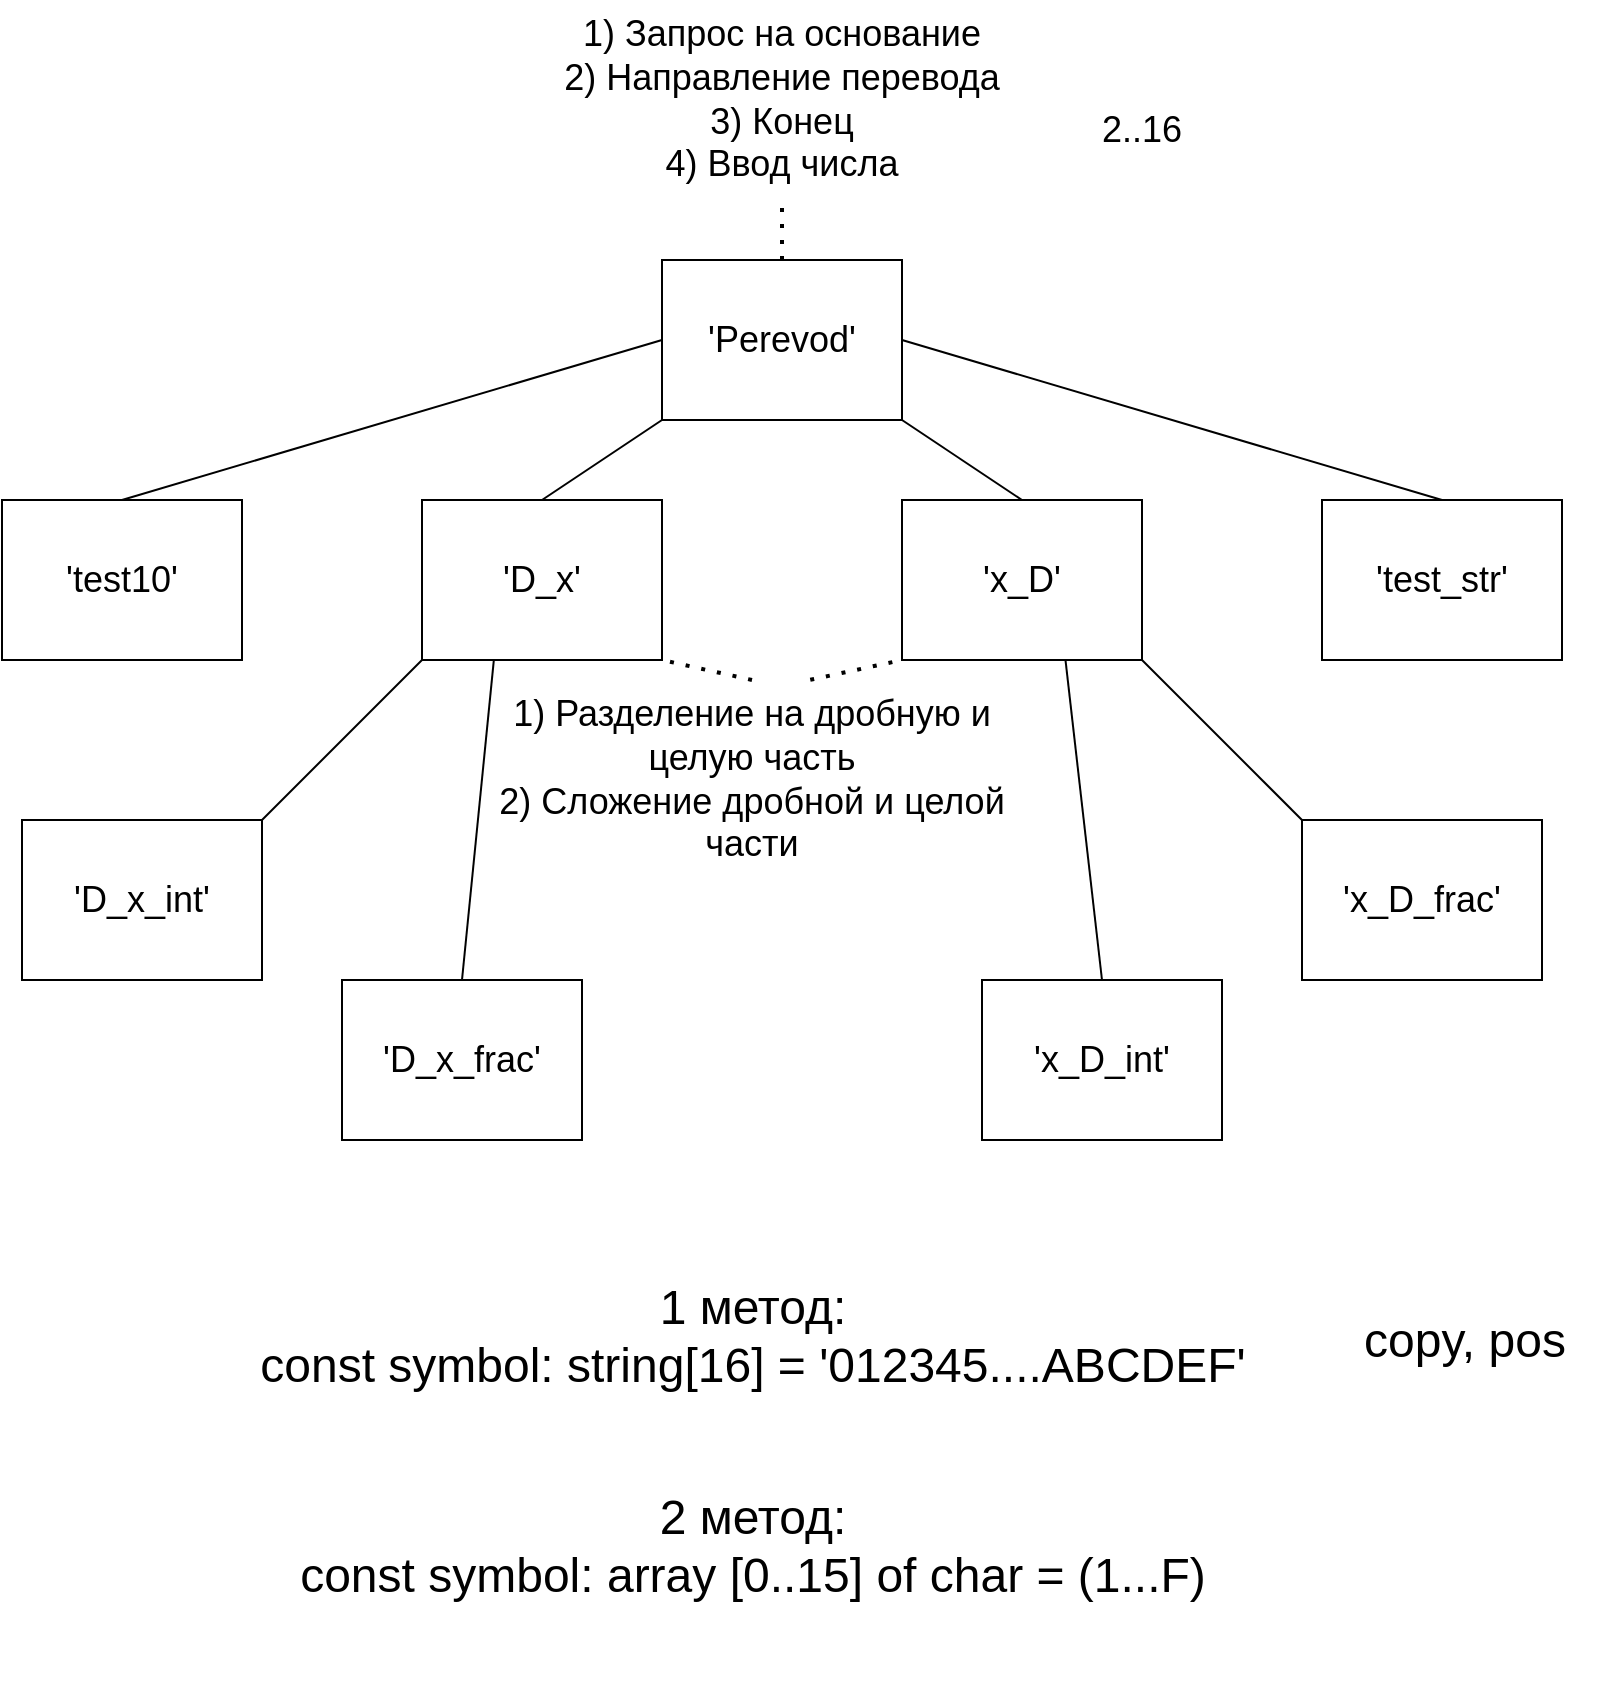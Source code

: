 <mxfile version="16.6.6" type="github">
  <diagram id="-ejqz5_OEzSG8BydX028" name="Page-1">
    <mxGraphModel dx="1313" dy="740" grid="0" gridSize="10" guides="1" tooltips="1" connect="1" arrows="1" fold="1" page="1" pageScale="1" pageWidth="850" pageHeight="1100" math="0" shadow="0">
      <root>
        <mxCell id="0" />
        <mxCell id="1" parent="0" />
        <mxCell id="-0OhzZYQsD47DFEum3Dk-1" value="" style="rounded=0;whiteSpace=wrap;html=1;" vertex="1" parent="1">
          <mxGeometry x="350" y="210" width="120" height="80" as="geometry" />
        </mxCell>
        <mxCell id="-0OhzZYQsD47DFEum3Dk-2" value="&lt;font style=&quot;font-size: 18px&quot;&gt;&#39;Perevod&#39;&lt;/font&gt;" style="text;html=1;strokeColor=none;fillColor=none;align=center;verticalAlign=middle;whiteSpace=wrap;rounded=0;" vertex="1" parent="1">
          <mxGeometry x="375" y="227.5" width="70" height="45" as="geometry" />
        </mxCell>
        <mxCell id="-0OhzZYQsD47DFEum3Dk-3" value="" style="rounded=0;whiteSpace=wrap;html=1;" vertex="1" parent="1">
          <mxGeometry x="230" y="330" width="120" height="80" as="geometry" />
        </mxCell>
        <mxCell id="-0OhzZYQsD47DFEum3Dk-4" value="&lt;font style=&quot;font-size: 18px&quot;&gt;&#39;D_x&#39;&lt;/font&gt;" style="text;html=1;strokeColor=none;fillColor=none;align=center;verticalAlign=middle;whiteSpace=wrap;rounded=0;" vertex="1" parent="1">
          <mxGeometry x="255" y="347.5" width="70" height="45" as="geometry" />
        </mxCell>
        <mxCell id="-0OhzZYQsD47DFEum3Dk-5" value="" style="rounded=0;whiteSpace=wrap;html=1;" vertex="1" parent="1">
          <mxGeometry x="470" y="330" width="120" height="80" as="geometry" />
        </mxCell>
        <mxCell id="-0OhzZYQsD47DFEum3Dk-6" value="&lt;span style=&quot;font-size: 18px&quot;&gt;&#39;x_D&#39;&lt;/span&gt;" style="text;html=1;strokeColor=none;fillColor=none;align=center;verticalAlign=middle;whiteSpace=wrap;rounded=0;" vertex="1" parent="1">
          <mxGeometry x="495" y="347.5" width="70" height="45" as="geometry" />
        </mxCell>
        <mxCell id="-0OhzZYQsD47DFEum3Dk-8" value="" style="rounded=0;whiteSpace=wrap;html=1;" vertex="1" parent="1">
          <mxGeometry x="680" y="330" width="120" height="80" as="geometry" />
        </mxCell>
        <mxCell id="-0OhzZYQsD47DFEum3Dk-9" value="&lt;span style=&quot;font-size: 18px&quot;&gt;&#39;test_str&#39;&lt;/span&gt;" style="text;html=1;strokeColor=none;fillColor=none;align=center;verticalAlign=middle;whiteSpace=wrap;rounded=0;" vertex="1" parent="1">
          <mxGeometry x="705" y="347.5" width="70" height="45" as="geometry" />
        </mxCell>
        <mxCell id="-0OhzZYQsD47DFEum3Dk-10" value="" style="rounded=0;whiteSpace=wrap;html=1;" vertex="1" parent="1">
          <mxGeometry x="20" y="330" width="120" height="80" as="geometry" />
        </mxCell>
        <mxCell id="-0OhzZYQsD47DFEum3Dk-11" value="&lt;span style=&quot;font-size: 18px&quot;&gt;&#39;test10&#39;&lt;/span&gt;" style="text;html=1;strokeColor=none;fillColor=none;align=center;verticalAlign=middle;whiteSpace=wrap;rounded=0;" vertex="1" parent="1">
          <mxGeometry x="45" y="347.5" width="70" height="45" as="geometry" />
        </mxCell>
        <mxCell id="-0OhzZYQsD47DFEum3Dk-12" value="1) Запрос на основание&lt;br&gt;2) Направление перевода&lt;br&gt;3) Конец&lt;br&gt;4) Ввод числа" style="text;html=1;strokeColor=none;fillColor=none;align=center;verticalAlign=middle;whiteSpace=wrap;rounded=0;fontSize=18;" vertex="1" parent="1">
          <mxGeometry x="295" y="80" width="230" height="100" as="geometry" />
        </mxCell>
        <mxCell id="-0OhzZYQsD47DFEum3Dk-13" value="1) Разделение на дробную и целую часть&lt;br&gt;2) Сложение дробной и целой части" style="text;html=1;strokeColor=none;fillColor=none;align=center;verticalAlign=middle;whiteSpace=wrap;rounded=0;fontSize=18;" vertex="1" parent="1">
          <mxGeometry x="265" y="420" width="260" height="100" as="geometry" />
        </mxCell>
        <mxCell id="-0OhzZYQsD47DFEum3Dk-18" value="" style="endArrow=none;html=1;rounded=0;fontSize=18;entryX=0;entryY=0.5;entryDx=0;entryDy=0;exitX=0.5;exitY=0;exitDx=0;exitDy=0;" edge="1" parent="1" source="-0OhzZYQsD47DFEum3Dk-10" target="-0OhzZYQsD47DFEum3Dk-1">
          <mxGeometry width="50" height="50" relative="1" as="geometry">
            <mxPoint x="390" y="510" as="sourcePoint" />
            <mxPoint x="440" y="460" as="targetPoint" />
          </mxGeometry>
        </mxCell>
        <mxCell id="-0OhzZYQsD47DFEum3Dk-19" value="" style="endArrow=none;html=1;rounded=0;fontSize=18;entryX=0;entryY=1;entryDx=0;entryDy=0;exitX=0.5;exitY=0;exitDx=0;exitDy=0;" edge="1" parent="1" source="-0OhzZYQsD47DFEum3Dk-3" target="-0OhzZYQsD47DFEum3Dk-1">
          <mxGeometry width="50" height="50" relative="1" as="geometry">
            <mxPoint x="390" y="510" as="sourcePoint" />
            <mxPoint x="440" y="460" as="targetPoint" />
          </mxGeometry>
        </mxCell>
        <mxCell id="-0OhzZYQsD47DFEum3Dk-20" value="" style="endArrow=none;html=1;rounded=0;fontSize=18;entryX=1;entryY=1;entryDx=0;entryDy=0;exitX=0.5;exitY=0;exitDx=0;exitDy=0;" edge="1" parent="1" source="-0OhzZYQsD47DFEum3Dk-5" target="-0OhzZYQsD47DFEum3Dk-1">
          <mxGeometry width="50" height="50" relative="1" as="geometry">
            <mxPoint x="390" y="510" as="sourcePoint" />
            <mxPoint x="440" y="460" as="targetPoint" />
          </mxGeometry>
        </mxCell>
        <mxCell id="-0OhzZYQsD47DFEum3Dk-21" value="" style="endArrow=none;html=1;rounded=0;fontSize=18;entryX=1;entryY=0.5;entryDx=0;entryDy=0;exitX=0.5;exitY=0;exitDx=0;exitDy=0;" edge="1" parent="1" source="-0OhzZYQsD47DFEum3Dk-8" target="-0OhzZYQsD47DFEum3Dk-1">
          <mxGeometry width="50" height="50" relative="1" as="geometry">
            <mxPoint x="390" y="510" as="sourcePoint" />
            <mxPoint x="440" y="460" as="targetPoint" />
          </mxGeometry>
        </mxCell>
        <mxCell id="-0OhzZYQsD47DFEum3Dk-22" value="" style="endArrow=none;dashed=1;html=1;dashPattern=1 3;strokeWidth=2;rounded=0;fontSize=18;entryX=0.5;entryY=1;entryDx=0;entryDy=0;" edge="1" parent="1" source="-0OhzZYQsD47DFEum3Dk-1" target="-0OhzZYQsD47DFEum3Dk-12">
          <mxGeometry width="50" height="50" relative="1" as="geometry">
            <mxPoint x="390" y="510" as="sourcePoint" />
            <mxPoint x="440" y="460" as="targetPoint" />
          </mxGeometry>
        </mxCell>
        <mxCell id="-0OhzZYQsD47DFEum3Dk-24" value="" style="rounded=0;whiteSpace=wrap;html=1;" vertex="1" parent="1">
          <mxGeometry x="30" y="490" width="120" height="80" as="geometry" />
        </mxCell>
        <mxCell id="-0OhzZYQsD47DFEum3Dk-25" value="&lt;font style=&quot;font-size: 18px&quot;&gt;&#39;D_x_int&#39;&lt;/font&gt;" style="text;html=1;strokeColor=none;fillColor=none;align=center;verticalAlign=middle;whiteSpace=wrap;rounded=0;" vertex="1" parent="1">
          <mxGeometry x="55" y="507.5" width="70" height="45" as="geometry" />
        </mxCell>
        <mxCell id="-0OhzZYQsD47DFEum3Dk-26" value="" style="rounded=0;whiteSpace=wrap;html=1;" vertex="1" parent="1">
          <mxGeometry x="190" y="570" width="120" height="80" as="geometry" />
        </mxCell>
        <mxCell id="-0OhzZYQsD47DFEum3Dk-27" value="&lt;font style=&quot;font-size: 18px&quot;&gt;&#39;D_x_frac&#39;&lt;/font&gt;" style="text;html=1;strokeColor=none;fillColor=none;align=center;verticalAlign=middle;whiteSpace=wrap;rounded=0;" vertex="1" parent="1">
          <mxGeometry x="215" y="587.5" width="70" height="45" as="geometry" />
        </mxCell>
        <mxCell id="-0OhzZYQsD47DFEum3Dk-28" value="" style="endArrow=none;html=1;rounded=0;fontSize=18;entryX=0;entryY=1;entryDx=0;entryDy=0;exitX=1;exitY=0;exitDx=0;exitDy=0;" edge="1" parent="1" source="-0OhzZYQsD47DFEum3Dk-24" target="-0OhzZYQsD47DFEum3Dk-3">
          <mxGeometry width="50" height="50" relative="1" as="geometry">
            <mxPoint x="390" y="490" as="sourcePoint" />
            <mxPoint x="440" y="440" as="targetPoint" />
          </mxGeometry>
        </mxCell>
        <mxCell id="-0OhzZYQsD47DFEum3Dk-29" value="" style="endArrow=none;html=1;rounded=0;fontSize=18;entryX=0.299;entryY=1.006;entryDx=0;entryDy=0;entryPerimeter=0;exitX=0.5;exitY=0;exitDx=0;exitDy=0;" edge="1" parent="1" source="-0OhzZYQsD47DFEum3Dk-26" target="-0OhzZYQsD47DFEum3Dk-3">
          <mxGeometry width="50" height="50" relative="1" as="geometry">
            <mxPoint x="390" y="490" as="sourcePoint" />
            <mxPoint x="440" y="440" as="targetPoint" />
          </mxGeometry>
        </mxCell>
        <mxCell id="-0OhzZYQsD47DFEum3Dk-30" value="" style="rounded=0;whiteSpace=wrap;html=1;" vertex="1" parent="1">
          <mxGeometry x="510" y="570" width="120" height="80" as="geometry" />
        </mxCell>
        <mxCell id="-0OhzZYQsD47DFEum3Dk-31" value="&lt;font style=&quot;font-size: 18px&quot;&gt;&#39;x_D_int&#39;&lt;/font&gt;" style="text;html=1;strokeColor=none;fillColor=none;align=center;verticalAlign=middle;whiteSpace=wrap;rounded=0;" vertex="1" parent="1">
          <mxGeometry x="535" y="587.5" width="70" height="45" as="geometry" />
        </mxCell>
        <mxCell id="-0OhzZYQsD47DFEum3Dk-32" value="" style="rounded=0;whiteSpace=wrap;html=1;" vertex="1" parent="1">
          <mxGeometry x="670" y="490" width="120" height="80" as="geometry" />
        </mxCell>
        <mxCell id="-0OhzZYQsD47DFEum3Dk-33" value="&lt;font style=&quot;font-size: 18px&quot;&gt;&#39;x_D_frac&#39;&lt;/font&gt;" style="text;html=1;strokeColor=none;fillColor=none;align=center;verticalAlign=middle;whiteSpace=wrap;rounded=0;" vertex="1" parent="1">
          <mxGeometry x="695" y="507.5" width="70" height="45" as="geometry" />
        </mxCell>
        <mxCell id="-0OhzZYQsD47DFEum3Dk-34" value="" style="endArrow=none;html=1;rounded=0;fontSize=18;entryX=1;entryY=1;entryDx=0;entryDy=0;exitX=0;exitY=0;exitDx=0;exitDy=0;" edge="1" parent="1" source="-0OhzZYQsD47DFEum3Dk-32" target="-0OhzZYQsD47DFEum3Dk-5">
          <mxGeometry width="50" height="50" relative="1" as="geometry">
            <mxPoint x="390" y="570" as="sourcePoint" />
            <mxPoint x="440" y="520" as="targetPoint" />
          </mxGeometry>
        </mxCell>
        <mxCell id="-0OhzZYQsD47DFEum3Dk-35" value="" style="endArrow=none;html=1;rounded=0;fontSize=18;entryX=0.681;entryY=0.998;entryDx=0;entryDy=0;entryPerimeter=0;exitX=0.5;exitY=0;exitDx=0;exitDy=0;" edge="1" parent="1" source="-0OhzZYQsD47DFEum3Dk-30" target="-0OhzZYQsD47DFEum3Dk-5">
          <mxGeometry width="50" height="50" relative="1" as="geometry">
            <mxPoint x="390" y="570" as="sourcePoint" />
            <mxPoint x="440" y="520" as="targetPoint" />
          </mxGeometry>
        </mxCell>
        <mxCell id="-0OhzZYQsD47DFEum3Dk-37" value="" style="endArrow=none;dashed=1;html=1;dashPattern=1 3;strokeWidth=2;rounded=0;fontSize=18;entryX=1;entryY=1;entryDx=0;entryDy=0;exitX=0.5;exitY=0;exitDx=0;exitDy=0;" edge="1" parent="1" source="-0OhzZYQsD47DFEum3Dk-13" target="-0OhzZYQsD47DFEum3Dk-3">
          <mxGeometry width="50" height="50" relative="1" as="geometry">
            <mxPoint x="390" y="570" as="sourcePoint" />
            <mxPoint x="440" y="520" as="targetPoint" />
          </mxGeometry>
        </mxCell>
        <mxCell id="-0OhzZYQsD47DFEum3Dk-38" value="" style="endArrow=none;dashed=1;html=1;dashPattern=1 3;strokeWidth=2;rounded=0;fontSize=18;entryX=0;entryY=1;entryDx=0;entryDy=0;exitX=0.612;exitY=-0.001;exitDx=0;exitDy=0;exitPerimeter=0;" edge="1" parent="1" source="-0OhzZYQsD47DFEum3Dk-13" target="-0OhzZYQsD47DFEum3Dk-5">
          <mxGeometry width="50" height="50" relative="1" as="geometry">
            <mxPoint x="390" y="570" as="sourcePoint" />
            <mxPoint x="440" y="520" as="targetPoint" />
          </mxGeometry>
        </mxCell>
        <mxCell id="-0OhzZYQsD47DFEum3Dk-40" value="2..16" style="text;html=1;strokeColor=none;fillColor=none;align=center;verticalAlign=middle;whiteSpace=wrap;rounded=0;fontSize=18;" vertex="1" parent="1">
          <mxGeometry x="560" y="130" width="60" height="30" as="geometry" />
        </mxCell>
        <mxCell id="-0OhzZYQsD47DFEum3Dk-41" value="&lt;font style=&quot;font-size: 24px&quot;&gt;1 метод:&lt;br&gt;const symbol: string[16] = &#39;012345....ABCDEF&#39;&lt;br&gt;&lt;/font&gt;" style="text;html=1;strokeColor=none;fillColor=none;align=center;verticalAlign=middle;whiteSpace=wrap;rounded=0;fontSize=18;" vertex="1" parent="1">
          <mxGeometry x="132.5" y="680" width="525" height="135" as="geometry" />
        </mxCell>
        <mxCell id="-0OhzZYQsD47DFEum3Dk-44" value="&lt;font style=&quot;font-size: 24px&quot;&gt;2 метод:&lt;br&gt;const symbol: array [0..15] of char = (1...F)&lt;br&gt;&lt;/font&gt;" style="text;html=1;strokeColor=none;fillColor=none;align=center;verticalAlign=middle;whiteSpace=wrap;rounded=0;fontSize=18;" vertex="1" parent="1">
          <mxGeometry x="132.5" y="785" width="525" height="135" as="geometry" />
        </mxCell>
        <mxCell id="-0OhzZYQsD47DFEum3Dk-45" value="copy, pos" style="text;strokeColor=none;fillColor=none;align=left;verticalAlign=middle;spacingLeft=4;spacingRight=4;overflow=hidden;points=[[0,0.5],[1,0.5]];portConstraint=eastwest;rotatable=0;fontSize=24;" vertex="1" parent="1">
          <mxGeometry x="695" y="717.5" width="129" height="60" as="geometry" />
        </mxCell>
      </root>
    </mxGraphModel>
  </diagram>
</mxfile>

